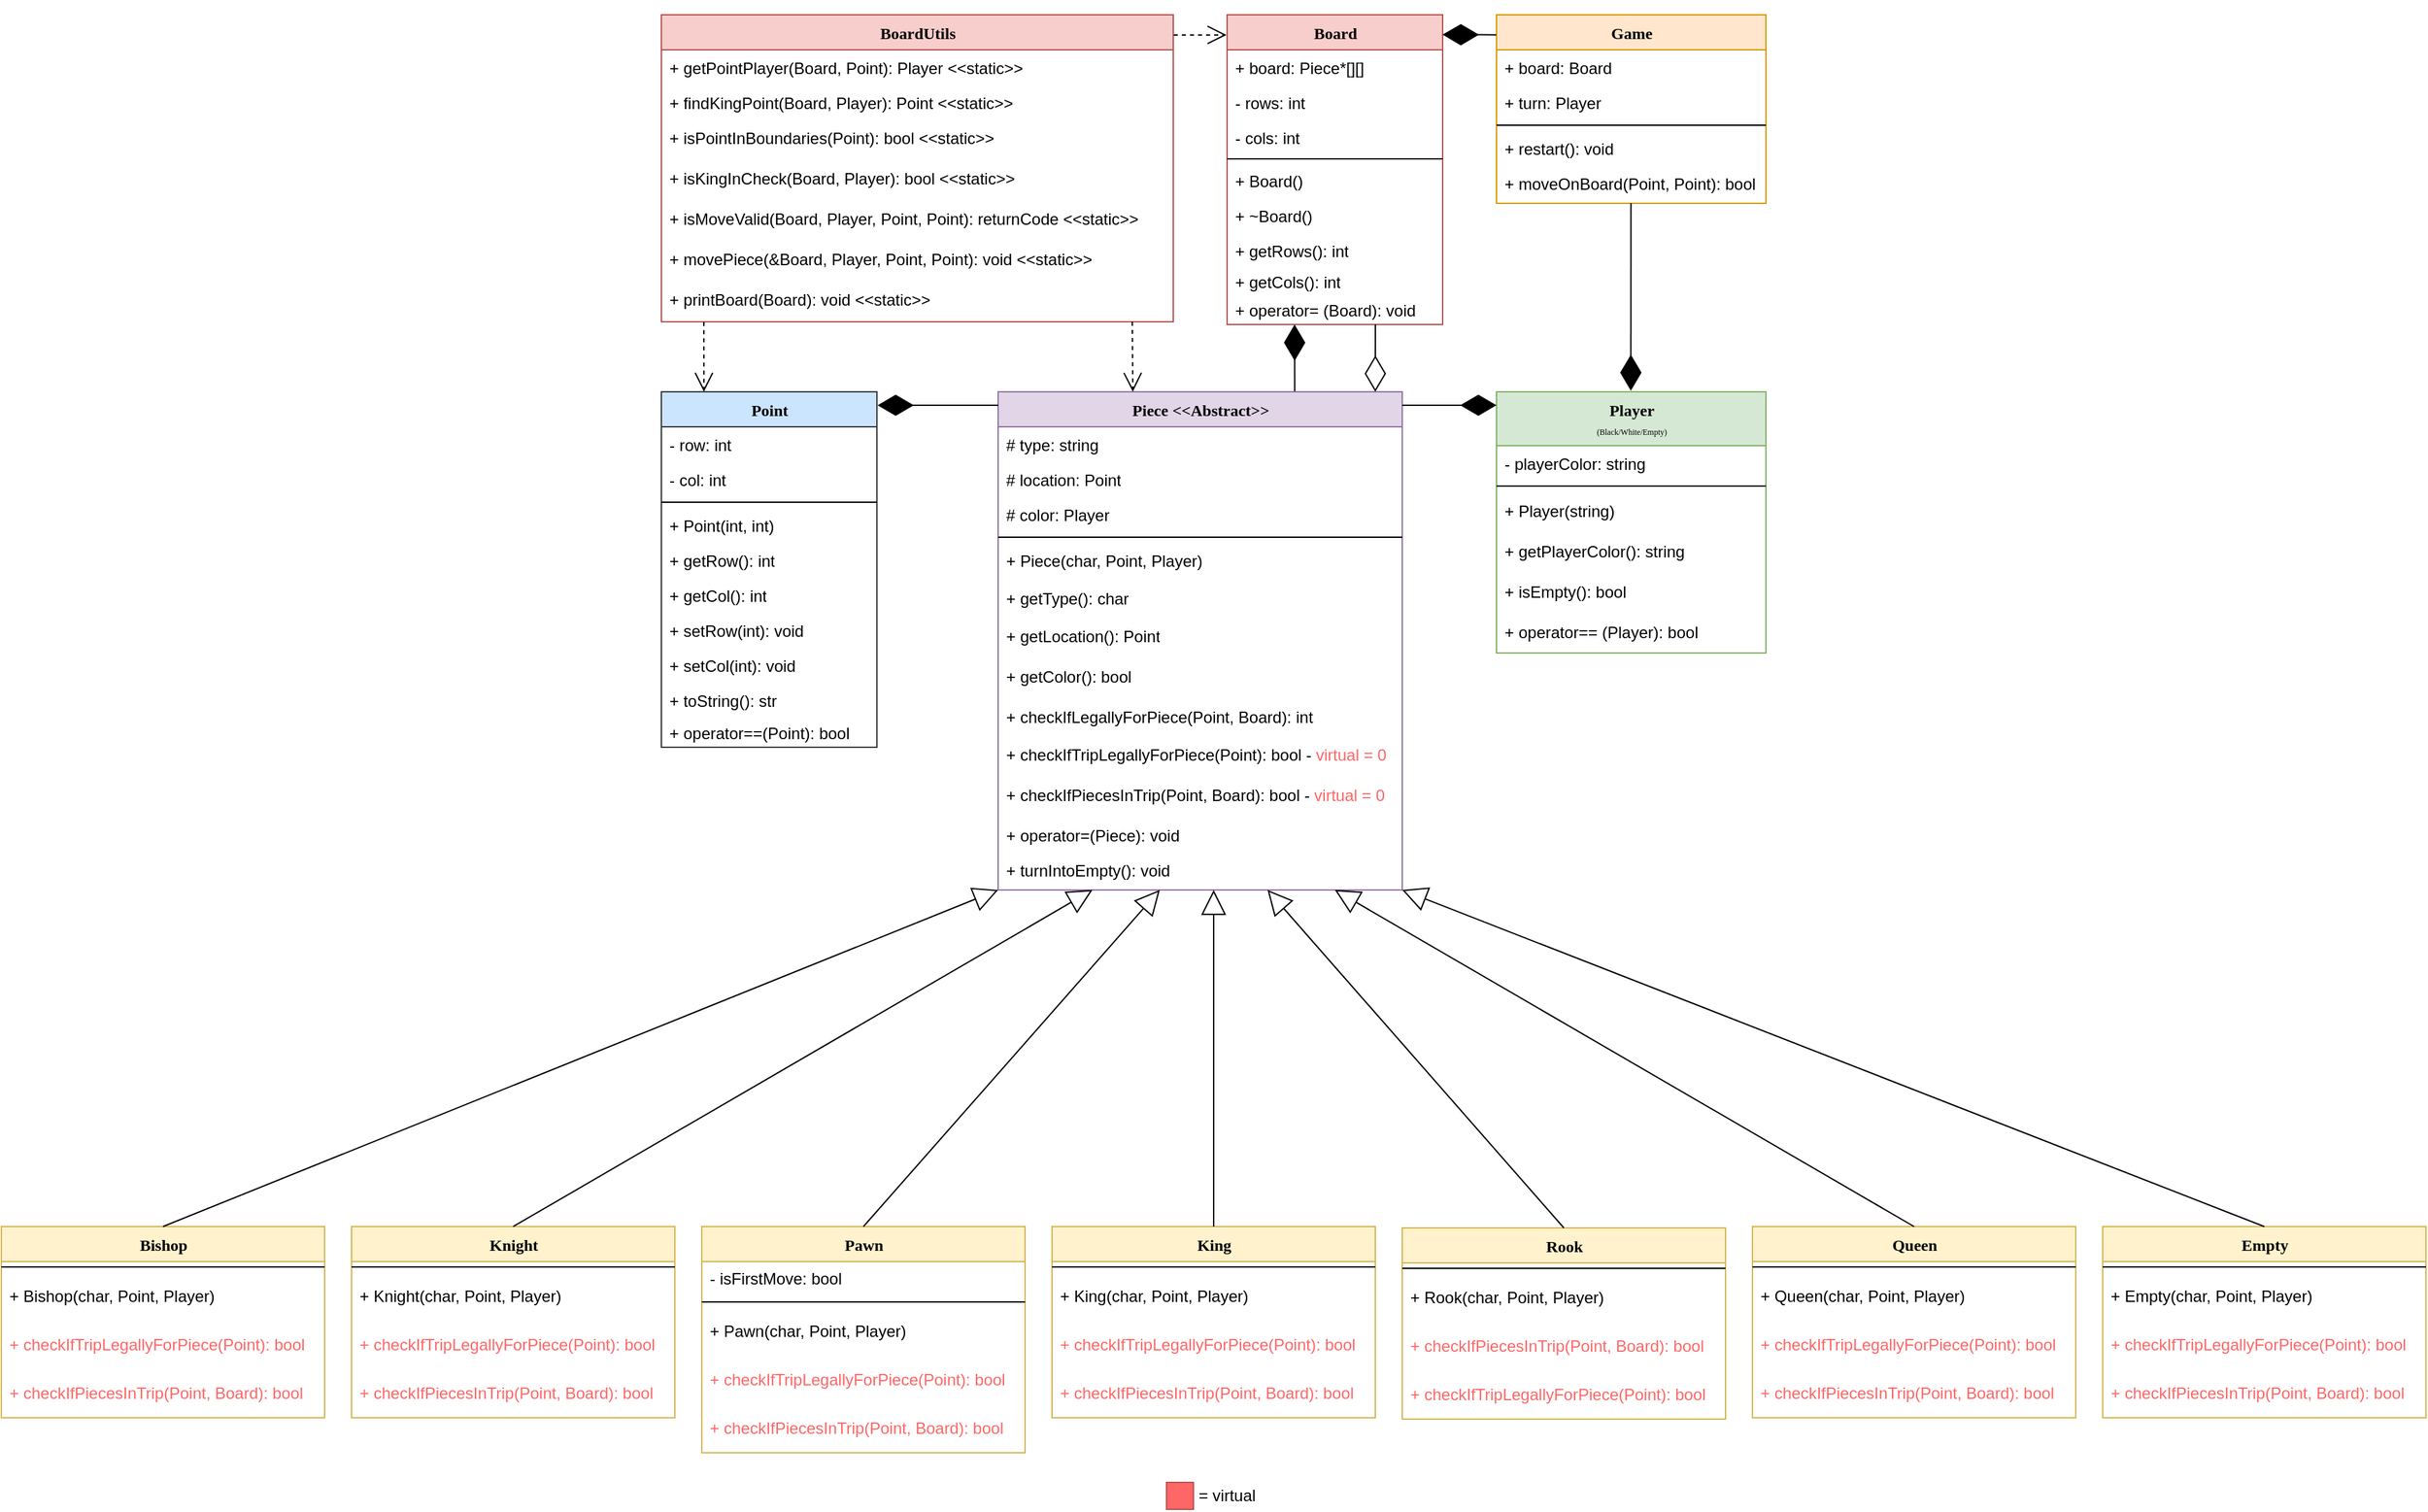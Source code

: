 <mxfile version="22.1.11" type="device">
  <diagram name="Page-1" id="9f46799a-70d6-7492-0946-bef42562c5a5">
    <mxGraphModel dx="2285" dy="1533" grid="1" gridSize="10" guides="1" tooltips="1" connect="1" arrows="1" fold="1" page="1" pageScale="1" pageWidth="1100" pageHeight="850" background="none" math="0" shadow="0">
      <root>
        <mxCell id="0" />
        <mxCell id="1" parent="0" />
        <mxCell id="78961159f06e98e8-30" value="Piece&amp;nbsp;&amp;lt;&amp;lt;Abstract&amp;gt;&amp;gt;&lt;br&gt;&amp;nbsp;" style="swimlane;html=1;fontStyle=1;align=center;verticalAlign=top;childLayout=stackLayout;horizontal=1;startSize=26;horizontalStack=0;resizeParent=1;resizeLast=0;collapsible=1;marginBottom=0;swimlaneFillColor=#ffffff;rounded=0;shadow=0;comic=0;labelBackgroundColor=none;strokeWidth=1;fillColor=#e1d5e7;fontFamily=Verdana;fontSize=12;strokeColor=#9673a6;" parent="1" vertex="1">
          <mxGeometry x="-160" y="-280" width="300" height="370" as="geometry">
            <mxRectangle x="-160" y="-280" width="180" height="40" as="alternateBounds" />
          </mxGeometry>
        </mxCell>
        <mxCell id="78961159f06e98e8-31" value="# type: string" style="text;html=1;strokeColor=none;fillColor=none;align=left;verticalAlign=top;spacingLeft=4;spacingRight=4;whiteSpace=wrap;overflow=hidden;rotatable=0;points=[[0,0.5],[1,0.5]];portConstraint=eastwest;" parent="78961159f06e98e8-30" vertex="1">
          <mxGeometry y="26" width="300" height="26" as="geometry" />
        </mxCell>
        <mxCell id="78961159f06e98e8-32" value="# location: Point" style="text;html=1;strokeColor=none;fillColor=none;align=left;verticalAlign=top;spacingLeft=4;spacingRight=4;whiteSpace=wrap;overflow=hidden;rotatable=0;points=[[0,0.5],[1,0.5]];portConstraint=eastwest;" parent="78961159f06e98e8-30" vertex="1">
          <mxGeometry y="52" width="300" height="26" as="geometry" />
        </mxCell>
        <mxCell id="N-esZ-fksMiZb7eOglhe-8" value="# color: Player" style="text;html=1;strokeColor=none;fillColor=none;align=left;verticalAlign=top;spacingLeft=4;spacingRight=4;whiteSpace=wrap;overflow=hidden;rotatable=0;points=[[0,0.5],[1,0.5]];portConstraint=eastwest;" parent="78961159f06e98e8-30" vertex="1">
          <mxGeometry y="78" width="300" height="26" as="geometry" />
        </mxCell>
        <mxCell id="78961159f06e98e8-38" value="" style="line;html=1;strokeWidth=1;fillColor=none;align=left;verticalAlign=middle;spacingTop=-1;spacingLeft=3;spacingRight=3;rotatable=0;labelPosition=right;points=[];portConstraint=eastwest;" parent="78961159f06e98e8-30" vertex="1">
          <mxGeometry y="104" width="300" height="8" as="geometry" />
        </mxCell>
        <mxCell id="FR8U0XNLJHWNi_tTEjN4-1" value="+ Piece(char, Point, Player)" style="text;html=1;strokeColor=none;fillColor=none;align=left;verticalAlign=top;spacingLeft=4;spacingRight=4;whiteSpace=wrap;overflow=hidden;rotatable=0;points=[[0,0.5],[1,0.5]];portConstraint=eastwest;" parent="78961159f06e98e8-30" vertex="1">
          <mxGeometry y="112" width="300" height="28" as="geometry" />
        </mxCell>
        <mxCell id="Q7d5wxuqATfDF7tQTJf5-3" value="+ getType(): char" style="text;html=1;strokeColor=none;fillColor=none;align=left;verticalAlign=top;spacingLeft=4;spacingRight=4;whiteSpace=wrap;overflow=hidden;rotatable=0;points=[[0,0.5],[1,0.5]];portConstraint=eastwest;" parent="78961159f06e98e8-30" vertex="1">
          <mxGeometry y="140" width="300" height="28" as="geometry" />
        </mxCell>
        <mxCell id="N-esZ-fksMiZb7eOglhe-9" value="+ getLocation(): Point" style="text;html=1;strokeColor=none;fillColor=none;align=left;verticalAlign=top;spacingLeft=4;spacingRight=4;whiteSpace=wrap;overflow=hidden;rotatable=0;points=[[0,0.5],[1,0.5]];portConstraint=eastwest;" parent="78961159f06e98e8-30" vertex="1">
          <mxGeometry y="168" width="300" height="30" as="geometry" />
        </mxCell>
        <mxCell id="N-esZ-fksMiZb7eOglhe-10" value="+ getColor(): bool" style="text;html=1;strokeColor=none;fillColor=none;align=left;verticalAlign=top;spacingLeft=4;spacingRight=4;whiteSpace=wrap;overflow=hidden;rotatable=0;points=[[0,0.5],[1,0.5]];portConstraint=eastwest;" parent="78961159f06e98e8-30" vertex="1">
          <mxGeometry y="198" width="300" height="30" as="geometry" />
        </mxCell>
        <mxCell id="N-esZ-fksMiZb7eOglhe-46" value="+ checkIfLegallyForPiece(Point, Board): int" style="text;html=1;strokeColor=none;fillColor=none;align=left;verticalAlign=top;spacingLeft=4;spacingRight=4;whiteSpace=wrap;overflow=hidden;rotatable=0;points=[[0,0.5],[1,0.5]];portConstraint=eastwest;" parent="78961159f06e98e8-30" vertex="1">
          <mxGeometry y="228" width="300" height="28" as="geometry" />
        </mxCell>
        <mxCell id="FR8U0XNLJHWNi_tTEjN4-2" value="+ checkIfTripLegallyForPiece(Point): bool -&amp;nbsp;&lt;font color=&quot;#ff6666&quot;&gt;virtual = 0&lt;/font&gt;" style="text;html=1;strokeColor=none;fillColor=none;align=left;verticalAlign=top;spacingLeft=4;spacingRight=4;whiteSpace=wrap;overflow=hidden;rotatable=0;points=[[0,0.5],[1,0.5]];portConstraint=eastwest;" parent="78961159f06e98e8-30" vertex="1">
          <mxGeometry y="256" width="300" height="30" as="geometry" />
        </mxCell>
        <mxCell id="FR8U0XNLJHWNi_tTEjN4-3" value="+ checkIfPiecesInTrip(Point, Board): bool -&amp;nbsp;&lt;font color=&quot;#ff6666&quot;&gt;virtual = 0&lt;/font&gt;" style="text;html=1;strokeColor=none;fillColor=none;align=left;verticalAlign=top;spacingLeft=4;spacingRight=4;whiteSpace=wrap;overflow=hidden;rotatable=0;points=[[0,0.5],[1,0.5]];portConstraint=eastwest;" parent="78961159f06e98e8-30" vertex="1">
          <mxGeometry y="286" width="300" height="30" as="geometry" />
        </mxCell>
        <mxCell id="FR8U0XNLJHWNi_tTEjN4-4" value="+ operator=(Piece): void" style="text;html=1;strokeColor=none;fillColor=none;align=left;verticalAlign=top;spacingLeft=4;spacingRight=4;whiteSpace=wrap;overflow=hidden;rotatable=0;points=[[0,0.5],[1,0.5]];portConstraint=eastwest;" parent="78961159f06e98e8-30" vertex="1">
          <mxGeometry y="316" width="300" height="30" as="geometry" />
        </mxCell>
        <mxCell id="FR8U0XNLJHWNi_tTEjN4-5" value="+ turnIntoEmpty(): void" style="text;html=1;strokeColor=none;fillColor=none;align=left;verticalAlign=middle;spacingLeft=4;spacingRight=4;whiteSpace=wrap;overflow=hidden;rotatable=0;points=[[0,0.5],[1,0.5]];portConstraint=eastwest;" parent="78961159f06e98e8-30" vertex="1">
          <mxGeometry y="346" width="300" height="20" as="geometry" />
        </mxCell>
        <mxCell id="78961159f06e98e8-56" value="Point" style="swimlane;html=1;fontStyle=1;align=center;verticalAlign=top;childLayout=stackLayout;horizontal=1;startSize=26;horizontalStack=0;resizeParent=1;resizeLast=0;collapsible=1;marginBottom=0;swimlaneFillColor=#ffffff;rounded=0;shadow=0;comic=0;labelBackgroundColor=none;strokeWidth=1;fillColor=#cce5ff;fontFamily=Verdana;fontSize=12;strokeColor=#36393d;" parent="1" vertex="1">
          <mxGeometry x="-410" y="-280" width="160" height="264" as="geometry" />
        </mxCell>
        <mxCell id="78961159f06e98e8-57" value="- row: int" style="text;html=1;strokeColor=none;fillColor=none;align=left;verticalAlign=top;spacingLeft=4;spacingRight=4;whiteSpace=wrap;overflow=hidden;rotatable=0;points=[[0,0.5],[1,0.5]];portConstraint=eastwest;" parent="78961159f06e98e8-56" vertex="1">
          <mxGeometry y="26" width="160" height="26" as="geometry" />
        </mxCell>
        <mxCell id="78961159f06e98e8-58" value="- col: int" style="text;html=1;strokeColor=none;fillColor=none;align=left;verticalAlign=top;spacingLeft=4;spacingRight=4;whiteSpace=wrap;overflow=hidden;rotatable=0;points=[[0,0.5],[1,0.5]];portConstraint=eastwest;" parent="78961159f06e98e8-56" vertex="1">
          <mxGeometry y="52" width="160" height="26" as="geometry" />
        </mxCell>
        <mxCell id="78961159f06e98e8-64" value="" style="line;html=1;strokeWidth=1;fillColor=none;align=left;verticalAlign=middle;spacingTop=-1;spacingLeft=3;spacingRight=3;rotatable=0;labelPosition=right;points=[];portConstraint=eastwest;" parent="78961159f06e98e8-56" vertex="1">
          <mxGeometry y="78" width="160" height="8" as="geometry" />
        </mxCell>
        <mxCell id="Q7d5wxuqATfDF7tQTJf5-5" value="+ Point(int, int)" style="text;html=1;strokeColor=none;fillColor=none;align=left;verticalAlign=top;spacingLeft=4;spacingRight=4;whiteSpace=wrap;overflow=hidden;rotatable=0;points=[[0,0.5],[1,0.5]];portConstraint=eastwest;" parent="78961159f06e98e8-56" vertex="1">
          <mxGeometry y="86" width="160" height="26" as="geometry" />
        </mxCell>
        <mxCell id="78961159f06e98e8-66" value="+ getRow(): int" style="text;html=1;strokeColor=none;fillColor=none;align=left;verticalAlign=top;spacingLeft=4;spacingRight=4;whiteSpace=wrap;overflow=hidden;rotatable=0;points=[[0,0.5],[1,0.5]];portConstraint=eastwest;" parent="78961159f06e98e8-56" vertex="1">
          <mxGeometry y="112" width="160" height="26" as="geometry" />
        </mxCell>
        <mxCell id="78961159f06e98e8-68" value="+ getCol(): int" style="text;html=1;strokeColor=none;fillColor=none;align=left;verticalAlign=top;spacingLeft=4;spacingRight=4;whiteSpace=wrap;overflow=hidden;rotatable=0;points=[[0,0.5],[1,0.5]];portConstraint=eastwest;" parent="78961159f06e98e8-56" vertex="1">
          <mxGeometry y="138" width="160" height="26" as="geometry" />
        </mxCell>
        <mxCell id="N-esZ-fksMiZb7eOglhe-7" value="+ setRow(int): void" style="text;html=1;strokeColor=none;fillColor=none;align=left;verticalAlign=top;spacingLeft=4;spacingRight=4;whiteSpace=wrap;overflow=hidden;rotatable=0;points=[[0,0.5],[1,0.5]];portConstraint=eastwest;" parent="78961159f06e98e8-56" vertex="1">
          <mxGeometry y="164" width="160" height="26" as="geometry" />
        </mxCell>
        <mxCell id="N-esZ-fksMiZb7eOglhe-6" value="+ setCol(int): void" style="text;html=1;strokeColor=none;fillColor=none;align=left;verticalAlign=top;spacingLeft=4;spacingRight=4;whiteSpace=wrap;overflow=hidden;rotatable=0;points=[[0,0.5],[1,0.5]];portConstraint=eastwest;" parent="78961159f06e98e8-56" vertex="1">
          <mxGeometry y="190" width="160" height="26" as="geometry" />
        </mxCell>
        <mxCell id="78961159f06e98e8-65" value="+ toString(): str" style="text;html=1;strokeColor=none;fillColor=none;align=left;verticalAlign=top;spacingLeft=4;spacingRight=4;whiteSpace=wrap;overflow=hidden;rotatable=0;points=[[0,0.5],[1,0.5]];portConstraint=eastwest;" parent="78961159f06e98e8-56" vertex="1">
          <mxGeometry y="216" width="160" height="24" as="geometry" />
        </mxCell>
        <mxCell id="j8ENWB40vxtXC0gLjQnM-1" value="+ operator==(Point): bool" style="text;html=1;strokeColor=none;fillColor=none;align=left;verticalAlign=top;spacingLeft=4;spacingRight=4;whiteSpace=wrap;overflow=hidden;rotatable=0;points=[[0,0.5],[1,0.5]];portConstraint=eastwest;" parent="78961159f06e98e8-56" vertex="1">
          <mxGeometry y="240" width="160" height="24" as="geometry" />
        </mxCell>
        <mxCell id="78961159f06e98e8-108" value="Player&lt;br&gt;&lt;font style=&quot;font-size: 6px; font-weight: normal;&quot;&gt;(Black/White/Empty)&lt;/font&gt;" style="swimlane;html=1;fontStyle=1;align=center;verticalAlign=top;childLayout=stackLayout;horizontal=1;startSize=40;horizontalStack=0;resizeParent=1;resizeLast=0;collapsible=1;marginBottom=0;swimlaneFillColor=#ffffff;rounded=0;shadow=0;comic=0;labelBackgroundColor=none;strokeWidth=1;fillColor=#d5e8d4;fontFamily=Verdana;fontSize=12;strokeColor=#82b366;" parent="1" vertex="1">
          <mxGeometry x="210" y="-280" width="200" height="194" as="geometry" />
        </mxCell>
        <mxCell id="78961159f06e98e8-109" value="- playerColor: string" style="text;html=1;strokeColor=none;fillColor=none;align=left;verticalAlign=top;spacingLeft=4;spacingRight=4;whiteSpace=wrap;overflow=hidden;rotatable=0;points=[[0,0.5],[1,0.5]];portConstraint=eastwest;" parent="78961159f06e98e8-108" vertex="1">
          <mxGeometry y="40" width="200" height="26" as="geometry" />
        </mxCell>
        <mxCell id="78961159f06e98e8-116" value="" style="line;html=1;strokeWidth=1;fillColor=none;align=left;verticalAlign=middle;spacingTop=-1;spacingLeft=3;spacingRight=3;rotatable=0;labelPosition=right;points=[];portConstraint=eastwest;" parent="78961159f06e98e8-108" vertex="1">
          <mxGeometry y="66" width="200" height="8" as="geometry" />
        </mxCell>
        <mxCell id="78961159f06e98e8-117" value="+ Player(string)" style="text;html=1;strokeColor=none;fillColor=none;align=left;verticalAlign=middle;spacingLeft=4;spacingRight=4;whiteSpace=wrap;overflow=hidden;rotatable=0;points=[[0,0.5],[1,0.5]];portConstraint=eastwest;" parent="78961159f06e98e8-108" vertex="1">
          <mxGeometry y="74" width="200" height="30" as="geometry" />
        </mxCell>
        <mxCell id="Q7d5wxuqATfDF7tQTJf5-4" value="+ getPlayerColor(): string" style="text;html=1;strokeColor=none;fillColor=none;align=left;verticalAlign=middle;spacingLeft=4;spacingRight=4;whiteSpace=wrap;overflow=hidden;rotatable=0;points=[[0,0.5],[1,0.5]];portConstraint=eastwest;" parent="78961159f06e98e8-108" vertex="1">
          <mxGeometry y="104" width="200" height="30" as="geometry" />
        </mxCell>
        <mxCell id="78961159f06e98e8-120" value="+ isEmpty(): bool" style="text;html=1;strokeColor=none;fillColor=none;align=left;verticalAlign=middle;spacingLeft=4;spacingRight=4;whiteSpace=wrap;overflow=hidden;rotatable=0;points=[[0,0.5],[1,0.5]];portConstraint=eastwest;" parent="78961159f06e98e8-108" vertex="1">
          <mxGeometry y="134" width="200" height="30" as="geometry" />
        </mxCell>
        <mxCell id="dZYiVXdO-laqr1C4_rK_-5" value="+ operator== (Player): bool" style="text;html=1;strokeColor=none;fillColor=none;align=left;verticalAlign=middle;spacingLeft=4;spacingRight=4;whiteSpace=wrap;overflow=hidden;rotatable=0;points=[[0,0.5],[1,0.5]];portConstraint=eastwest;" parent="78961159f06e98e8-108" vertex="1">
          <mxGeometry y="164" width="200" height="30" as="geometry" />
        </mxCell>
        <mxCell id="N-esZ-fksMiZb7eOglhe-5" value="" style="endArrow=diamondThin;endFill=1;endSize=24;html=1;rounded=0;exitX=-0.001;exitY=0.03;exitDx=0;exitDy=0;exitPerimeter=0;entryX=1.001;entryY=0.042;entryDx=0;entryDy=0;entryPerimeter=0;" parent="1" edge="1">
          <mxGeometry width="160" relative="1" as="geometry">
            <mxPoint x="-160.0" y="-269.99" as="sourcePoint" />
            <mxPoint x="-249.54" y="-270.002" as="targetPoint" />
          </mxGeometry>
        </mxCell>
        <mxCell id="N-esZ-fksMiZb7eOglhe-13" value="Knight" style="swimlane;html=1;fontStyle=1;align=center;verticalAlign=top;childLayout=stackLayout;horizontal=1;startSize=26;horizontalStack=0;resizeParent=1;resizeLast=0;collapsible=1;marginBottom=0;swimlaneFillColor=#ffffff;rounded=0;shadow=0;comic=0;labelBackgroundColor=none;strokeWidth=1;fillColor=#fff2cc;fontFamily=Verdana;fontSize=12;strokeColor=#d6b656;" parent="1" vertex="1">
          <mxGeometry x="-640" y="340" width="240" height="142" as="geometry" />
        </mxCell>
        <mxCell id="N-esZ-fksMiZb7eOglhe-15" value="+ method(type): type" style="text;html=1;strokeColor=none;fillColor=none;align=left;verticalAlign=top;spacingLeft=4;spacingRight=4;whiteSpace=wrap;overflow=hidden;rotatable=0;points=[[0,0.5],[1,0.5]];portConstraint=eastwest;" parent="N-esZ-fksMiZb7eOglhe-13" vertex="1">
          <mxGeometry y="26" width="240" as="geometry" />
        </mxCell>
        <mxCell id="FOy00vj-5CrizT5VEJ31-8" value="" style="line;html=1;strokeWidth=1;fillColor=none;align=left;verticalAlign=middle;spacingTop=-1;spacingLeft=3;spacingRight=3;rotatable=0;labelPosition=right;points=[];portConstraint=eastwest;" parent="N-esZ-fksMiZb7eOglhe-13" vertex="1">
          <mxGeometry y="26" width="240" height="8" as="geometry" />
        </mxCell>
        <mxCell id="FR8U0XNLJHWNi_tTEjN4-17" value="+ Knight(char, Point, Player)" style="text;html=1;strokeColor=none;fillColor=none;align=left;verticalAlign=middle;spacingLeft=4;spacingRight=4;whiteSpace=wrap;overflow=hidden;rotatable=0;points=[[0,0.5],[1,0.5]];portConstraint=eastwest;" parent="N-esZ-fksMiZb7eOglhe-13" vertex="1">
          <mxGeometry y="34" width="240" height="36" as="geometry" />
        </mxCell>
        <mxCell id="tmNaLiBnvfA6UTR5LrdU-2" value="+ checkIfTripLegallyForPiece(Point): bool" style="text;html=1;strokeColor=none;fillColor=none;align=left;verticalAlign=middle;spacingLeft=4;spacingRight=4;whiteSpace=wrap;overflow=hidden;rotatable=0;points=[[0,0.5],[1,0.5]];portConstraint=eastwest;fontColor=#FF6666;" parent="N-esZ-fksMiZb7eOglhe-13" vertex="1">
          <mxGeometry y="70" width="240" height="36" as="geometry" />
        </mxCell>
        <mxCell id="FR8U0XNLJHWNi_tTEjN4-18" value="+ checkIfPiecesInTrip(Point, Board): bool" style="text;html=1;strokeColor=none;fillColor=none;align=left;verticalAlign=middle;spacingLeft=4;spacingRight=4;whiteSpace=wrap;overflow=hidden;rotatable=0;points=[[0,0.5],[1,0.5]];portConstraint=eastwest;fontColor=#FF6666;" parent="N-esZ-fksMiZb7eOglhe-13" vertex="1">
          <mxGeometry y="106" width="240" height="36" as="geometry" />
        </mxCell>
        <mxCell id="N-esZ-fksMiZb7eOglhe-19" value="King" style="swimlane;html=1;fontStyle=1;align=center;verticalAlign=top;childLayout=stackLayout;horizontal=1;startSize=26;horizontalStack=0;resizeParent=1;resizeLast=0;collapsible=1;marginBottom=0;swimlaneFillColor=#ffffff;rounded=0;shadow=0;comic=0;labelBackgroundColor=none;strokeWidth=1;fillColor=#fff2cc;fontFamily=Verdana;fontSize=12;strokeColor=#d6b656;" parent="1" vertex="1">
          <mxGeometry x="-120" y="340" width="240" height="142" as="geometry" />
        </mxCell>
        <mxCell id="N-esZ-fksMiZb7eOglhe-21" value="+ method(type): type" style="text;html=1;strokeColor=none;fillColor=none;align=left;verticalAlign=top;spacingLeft=4;spacingRight=4;whiteSpace=wrap;overflow=hidden;rotatable=0;points=[[0,0.5],[1,0.5]];portConstraint=eastwest;" parent="N-esZ-fksMiZb7eOglhe-19" vertex="1">
          <mxGeometry y="26" width="240" as="geometry" />
        </mxCell>
        <mxCell id="FOy00vj-5CrizT5VEJ31-9" value="" style="line;html=1;strokeWidth=1;fillColor=none;align=left;verticalAlign=middle;spacingTop=-1;spacingLeft=3;spacingRight=3;rotatable=0;labelPosition=right;points=[];portConstraint=eastwest;" parent="N-esZ-fksMiZb7eOglhe-19" vertex="1">
          <mxGeometry y="26" width="240" height="8" as="geometry" />
        </mxCell>
        <mxCell id="N-esZ-fksMiZb7eOglhe-22" value="+ King(char, Point, Player)" style="text;html=1;strokeColor=none;fillColor=none;align=left;verticalAlign=middle;spacingLeft=4;spacingRight=4;whiteSpace=wrap;overflow=hidden;rotatable=0;points=[[0,0.5],[1,0.5]];portConstraint=eastwest;" parent="N-esZ-fksMiZb7eOglhe-19" vertex="1">
          <mxGeometry y="34" width="240" height="36" as="geometry" />
        </mxCell>
        <mxCell id="tmNaLiBnvfA6UTR5LrdU-5" value="+ checkIfTripLegallyForPiece(Point): bool" style="text;html=1;strokeColor=none;fillColor=none;align=left;verticalAlign=middle;spacingLeft=4;spacingRight=4;whiteSpace=wrap;overflow=hidden;rotatable=0;points=[[0,0.5],[1,0.5]];portConstraint=eastwest;fontColor=#FF6666;" parent="N-esZ-fksMiZb7eOglhe-19" vertex="1">
          <mxGeometry y="70" width="240" height="36" as="geometry" />
        </mxCell>
        <mxCell id="FR8U0XNLJHWNi_tTEjN4-6" value="+ checkIfPiecesInTrip(Point, Board): bool" style="text;html=1;strokeColor=none;fillColor=none;align=left;verticalAlign=middle;spacingLeft=4;spacingRight=4;whiteSpace=wrap;overflow=hidden;rotatable=0;points=[[0,0.5],[1,0.5]];portConstraint=eastwest;fontColor=#FF6666;" parent="N-esZ-fksMiZb7eOglhe-19" vertex="1">
          <mxGeometry y="106" width="240" height="36" as="geometry" />
        </mxCell>
        <mxCell id="N-esZ-fksMiZb7eOglhe-24" value="Rook" style="swimlane;html=1;fontStyle=1;align=center;verticalAlign=top;childLayout=stackLayout;horizontal=1;startSize=26;horizontalStack=0;resizeParent=1;resizeLast=0;collapsible=1;marginBottom=0;swimlaneFillColor=#ffffff;rounded=0;shadow=0;comic=0;labelBackgroundColor=none;strokeWidth=1;fillColor=#fff2cc;fontFamily=Verdana;fontSize=12;strokeColor=#d6b656;" parent="1" vertex="1">
          <mxGeometry x="140" y="341" width="240" height="142" as="geometry" />
        </mxCell>
        <mxCell id="N-esZ-fksMiZb7eOglhe-26" value="+ method(type): type" style="text;html=1;strokeColor=none;fillColor=none;align=left;verticalAlign=top;spacingLeft=4;spacingRight=4;whiteSpace=wrap;overflow=hidden;rotatable=0;points=[[0,0.5],[1,0.5]];portConstraint=eastwest;" parent="N-esZ-fksMiZb7eOglhe-24" vertex="1">
          <mxGeometry y="26" width="240" as="geometry" />
        </mxCell>
        <mxCell id="FOy00vj-5CrizT5VEJ31-11" value="" style="line;html=1;strokeWidth=1;fillColor=none;align=left;verticalAlign=middle;spacingTop=-1;spacingLeft=3;spacingRight=3;rotatable=0;labelPosition=right;points=[];portConstraint=eastwest;" parent="N-esZ-fksMiZb7eOglhe-24" vertex="1">
          <mxGeometry y="26" width="240" height="8" as="geometry" />
        </mxCell>
        <mxCell id="tmNaLiBnvfA6UTR5LrdU-6" value="+ Rook(char, Point, Player)" style="text;html=1;strokeColor=none;fillColor=none;align=left;verticalAlign=middle;spacingLeft=4;spacingRight=4;whiteSpace=wrap;overflow=hidden;rotatable=0;points=[[0,0.5],[1,0.5]];portConstraint=eastwest;" parent="N-esZ-fksMiZb7eOglhe-24" vertex="1">
          <mxGeometry y="34" width="240" height="36" as="geometry" />
        </mxCell>
        <mxCell id="FR8U0XNLJHWNi_tTEjN4-12" value="+ checkIfPiecesInTrip(Point, Board): bool" style="text;html=1;strokeColor=none;fillColor=none;align=left;verticalAlign=middle;spacingLeft=4;spacingRight=4;whiteSpace=wrap;overflow=hidden;rotatable=0;points=[[0,0.5],[1,0.5]];portConstraint=eastwest;fontColor=#FF6666;" parent="N-esZ-fksMiZb7eOglhe-24" vertex="1">
          <mxGeometry y="70" width="240" height="36" as="geometry" />
        </mxCell>
        <mxCell id="FR8U0XNLJHWNi_tTEjN4-11" value="+ checkIfTripLegallyForPiece(Point): bool" style="text;html=1;strokeColor=none;fillColor=none;align=left;verticalAlign=middle;spacingLeft=4;spacingRight=4;whiteSpace=wrap;overflow=hidden;rotatable=0;points=[[0,0.5],[1,0.5]];portConstraint=eastwest;fontColor=#FF6666;" parent="N-esZ-fksMiZb7eOglhe-24" vertex="1">
          <mxGeometry y="106" width="240" height="36" as="geometry" />
        </mxCell>
        <mxCell id="N-esZ-fksMiZb7eOglhe-29" value="Bishop" style="swimlane;html=1;fontStyle=1;align=center;verticalAlign=top;childLayout=stackLayout;horizontal=1;startSize=26;horizontalStack=0;resizeParent=1;resizeLast=0;collapsible=1;marginBottom=0;swimlaneFillColor=#ffffff;rounded=0;shadow=0;comic=0;labelBackgroundColor=none;strokeWidth=1;fillColor=#fff2cc;fontFamily=Verdana;fontSize=12;strokeColor=#d6b656;" parent="1" vertex="1">
          <mxGeometry x="-900" y="340" width="240" height="142" as="geometry" />
        </mxCell>
        <mxCell id="N-esZ-fksMiZb7eOglhe-31" value="+ method(type): type" style="text;html=1;strokeColor=none;fillColor=none;align=left;verticalAlign=top;spacingLeft=4;spacingRight=4;whiteSpace=wrap;overflow=hidden;rotatable=0;points=[[0,0.5],[1,0.5]];portConstraint=eastwest;" parent="N-esZ-fksMiZb7eOglhe-29" vertex="1">
          <mxGeometry y="26" width="240" as="geometry" />
        </mxCell>
        <mxCell id="FOy00vj-5CrizT5VEJ31-10" value="" style="line;html=1;strokeWidth=1;fillColor=none;align=left;verticalAlign=middle;spacingTop=-1;spacingLeft=3;spacingRight=3;rotatable=0;labelPosition=right;points=[];portConstraint=eastwest;" parent="N-esZ-fksMiZb7eOglhe-29" vertex="1">
          <mxGeometry y="26" width="240" height="8" as="geometry" />
        </mxCell>
        <mxCell id="tmNaLiBnvfA6UTR5LrdU-1" value="+ Bishop(char, Point, Player)" style="text;html=1;strokeColor=none;fillColor=none;align=left;verticalAlign=middle;spacingLeft=4;spacingRight=4;whiteSpace=wrap;overflow=hidden;rotatable=0;points=[[0,0.5],[1,0.5]];portConstraint=eastwest;" parent="N-esZ-fksMiZb7eOglhe-29" vertex="1">
          <mxGeometry y="34" width="240" height="36" as="geometry" />
        </mxCell>
        <mxCell id="FR8U0XNLJHWNi_tTEjN4-19" value="&lt;font color=&quot;#ff6666&quot;&gt;+ checkIfTripLegallyForPiece(Point): bool&lt;/font&gt;" style="text;html=1;strokeColor=none;fillColor=none;align=left;verticalAlign=middle;spacingLeft=4;spacingRight=4;whiteSpace=wrap;overflow=hidden;rotatable=0;points=[[0,0.5],[1,0.5]];portConstraint=eastwest;" parent="N-esZ-fksMiZb7eOglhe-29" vertex="1">
          <mxGeometry y="70" width="240" height="36" as="geometry" />
        </mxCell>
        <mxCell id="FR8U0XNLJHWNi_tTEjN4-20" value="+ checkIfPiecesInTrip(Point, Board): bool" style="text;html=1;strokeColor=none;fillColor=none;align=left;verticalAlign=middle;spacingLeft=4;spacingRight=4;whiteSpace=wrap;overflow=hidden;rotatable=0;points=[[0,0.5],[1,0.5]];portConstraint=eastwest;fontColor=#FF6666;" parent="N-esZ-fksMiZb7eOglhe-29" vertex="1">
          <mxGeometry y="106" width="240" height="36" as="geometry" />
        </mxCell>
        <mxCell id="N-esZ-fksMiZb7eOglhe-38" value="Queen" style="swimlane;html=1;fontStyle=1;align=center;verticalAlign=top;childLayout=stackLayout;horizontal=1;startSize=26;horizontalStack=0;resizeParent=1;resizeLast=0;collapsible=1;marginBottom=0;swimlaneFillColor=#ffffff;rounded=0;shadow=0;comic=0;labelBackgroundColor=none;strokeWidth=1;fillColor=#fff2cc;fontFamily=Verdana;fontSize=12;strokeColor=#d6b656;" parent="1" vertex="1">
          <mxGeometry x="400" y="340" width="240" height="142" as="geometry" />
        </mxCell>
        <mxCell id="N-esZ-fksMiZb7eOglhe-40" value="+ method(type): type" style="text;html=1;strokeColor=none;fillColor=none;align=left;verticalAlign=top;spacingLeft=4;spacingRight=4;whiteSpace=wrap;overflow=hidden;rotatable=0;points=[[0,0.5],[1,0.5]];portConstraint=eastwest;" parent="N-esZ-fksMiZb7eOglhe-38" vertex="1">
          <mxGeometry y="26" width="240" as="geometry" />
        </mxCell>
        <mxCell id="FOy00vj-5CrizT5VEJ31-12" value="" style="line;html=1;strokeWidth=1;fillColor=none;align=left;verticalAlign=middle;spacingTop=-1;spacingLeft=3;spacingRight=3;rotatable=0;labelPosition=right;points=[];portConstraint=eastwest;" parent="N-esZ-fksMiZb7eOglhe-38" vertex="1">
          <mxGeometry y="26" width="240" height="8" as="geometry" />
        </mxCell>
        <mxCell id="FR8U0XNLJHWNi_tTEjN4-13" value="+ Queen(char, Point, Player)" style="text;html=1;strokeColor=none;fillColor=none;align=left;verticalAlign=middle;spacingLeft=4;spacingRight=4;whiteSpace=wrap;overflow=hidden;rotatable=0;points=[[0,0.5],[1,0.5]];portConstraint=eastwest;" parent="N-esZ-fksMiZb7eOglhe-38" vertex="1">
          <mxGeometry y="34" width="240" height="36" as="geometry" />
        </mxCell>
        <mxCell id="tmNaLiBnvfA6UTR5LrdU-7" value="+ checkIfTripLegallyForPiece(Point): bool" style="text;html=1;strokeColor=none;fillColor=none;align=left;verticalAlign=middle;spacingLeft=4;spacingRight=4;whiteSpace=wrap;overflow=hidden;rotatable=0;points=[[0,0.5],[1,0.5]];portConstraint=eastwest;fontColor=#FF6666;" parent="N-esZ-fksMiZb7eOglhe-38" vertex="1">
          <mxGeometry y="70" width="240" height="36" as="geometry" />
        </mxCell>
        <mxCell id="FR8U0XNLJHWNi_tTEjN4-14" value="+ checkIfPiecesInTrip(Point, Board): bool" style="text;html=1;strokeColor=none;fillColor=none;align=left;verticalAlign=middle;spacingLeft=4;spacingRight=4;whiteSpace=wrap;overflow=hidden;rotatable=0;points=[[0,0.5],[1,0.5]];portConstraint=eastwest;fontColor=#FF6666;" parent="N-esZ-fksMiZb7eOglhe-38" vertex="1">
          <mxGeometry y="106" width="240" height="36" as="geometry" />
        </mxCell>
        <mxCell id="N-esZ-fksMiZb7eOglhe-48" value="Game" style="swimlane;html=1;fontStyle=1;align=center;verticalAlign=top;childLayout=stackLayout;horizontal=1;startSize=26;horizontalStack=0;resizeParent=1;resizeLast=0;collapsible=1;marginBottom=0;swimlaneFillColor=#ffffff;rounded=0;shadow=0;comic=0;labelBackgroundColor=none;strokeWidth=1;fillColor=#ffe6cc;fontFamily=Verdana;fontSize=12;strokeColor=#d79b00;" parent="1" vertex="1">
          <mxGeometry x="210" y="-560" width="200" height="140" as="geometry" />
        </mxCell>
        <mxCell id="N-esZ-fksMiZb7eOglhe-49" value="+ board: Board" style="text;html=1;strokeColor=none;fillColor=none;align=left;verticalAlign=top;spacingLeft=4;spacingRight=4;whiteSpace=wrap;overflow=hidden;rotatable=0;points=[[0,0.5],[1,0.5]];portConstraint=eastwest;" parent="N-esZ-fksMiZb7eOglhe-48" vertex="1">
          <mxGeometry y="26" width="200" height="26" as="geometry" />
        </mxCell>
        <mxCell id="N-esZ-fksMiZb7eOglhe-50" value="+ turn: Player" style="text;html=1;strokeColor=none;fillColor=none;align=left;verticalAlign=top;spacingLeft=4;spacingRight=4;whiteSpace=wrap;overflow=hidden;rotatable=0;points=[[0,0.5],[1,0.5]];portConstraint=eastwest;" parent="N-esZ-fksMiZb7eOglhe-48" vertex="1">
          <mxGeometry y="52" width="200" height="26" as="geometry" />
        </mxCell>
        <mxCell id="N-esZ-fksMiZb7eOglhe-51" value="" style="line;html=1;strokeWidth=1;fillColor=none;align=left;verticalAlign=middle;spacingTop=-1;spacingLeft=3;spacingRight=3;rotatable=0;labelPosition=right;points=[];portConstraint=eastwest;" parent="N-esZ-fksMiZb7eOglhe-48" vertex="1">
          <mxGeometry y="78" width="200" height="8" as="geometry" />
        </mxCell>
        <mxCell id="N-esZ-fksMiZb7eOglhe-52" value="+ restart(): void" style="text;html=1;strokeColor=none;fillColor=none;align=left;verticalAlign=top;spacingLeft=4;spacingRight=4;whiteSpace=wrap;overflow=hidden;rotatable=0;points=[[0,0.5],[1,0.5]];portConstraint=eastwest;" parent="N-esZ-fksMiZb7eOglhe-48" vertex="1">
          <mxGeometry y="86" width="200" height="26" as="geometry" />
        </mxCell>
        <mxCell id="N-esZ-fksMiZb7eOglhe-53" value="+ moveOnBoard(Point, Point): bool" style="text;html=1;strokeColor=none;fillColor=none;align=left;verticalAlign=top;spacingLeft=4;spacingRight=4;whiteSpace=wrap;overflow=hidden;rotatable=0;points=[[0,0.5],[1,0.5]];portConstraint=eastwest;" parent="N-esZ-fksMiZb7eOglhe-48" vertex="1">
          <mxGeometry y="112" width="200" height="28" as="geometry" />
        </mxCell>
        <mxCell id="N-esZ-fksMiZb7eOglhe-54" value="Empty" style="swimlane;html=1;fontStyle=1;align=center;verticalAlign=top;childLayout=stackLayout;horizontal=1;startSize=26;horizontalStack=0;resizeParent=1;resizeLast=0;collapsible=1;marginBottom=0;swimlaneFillColor=#ffffff;rounded=0;shadow=0;comic=0;labelBackgroundColor=none;strokeWidth=1;fillColor=#fff2cc;fontFamily=Verdana;fontSize=12;strokeColor=#d6b656;" parent="1" vertex="1">
          <mxGeometry x="660" y="340" width="240" height="142" as="geometry" />
        </mxCell>
        <mxCell id="N-esZ-fksMiZb7eOglhe-56" value="+ method(type): type" style="text;html=1;strokeColor=none;fillColor=none;align=left;verticalAlign=top;spacingLeft=4;spacingRight=4;whiteSpace=wrap;overflow=hidden;rotatable=0;points=[[0,0.5],[1,0.5]];portConstraint=eastwest;" parent="N-esZ-fksMiZb7eOglhe-54" vertex="1">
          <mxGeometry y="26" width="240" as="geometry" />
        </mxCell>
        <mxCell id="FOy00vj-5CrizT5VEJ31-13" value="" style="line;html=1;strokeWidth=1;fillColor=none;align=left;verticalAlign=middle;spacingTop=-1;spacingLeft=3;spacingRight=3;rotatable=0;labelPosition=right;points=[];portConstraint=eastwest;" parent="N-esZ-fksMiZb7eOglhe-54" vertex="1">
          <mxGeometry y="26" width="240" height="8" as="geometry" />
        </mxCell>
        <mxCell id="vngwKVgM8XK932wjVJH3-1" value="+ Empty(char, Point, Player)" style="text;html=1;strokeColor=none;fillColor=none;align=left;verticalAlign=middle;spacingLeft=4;spacingRight=4;whiteSpace=wrap;overflow=hidden;rotatable=0;points=[[0,0.5],[1,0.5]];portConstraint=eastwest;" parent="N-esZ-fksMiZb7eOglhe-54" vertex="1">
          <mxGeometry y="34" width="240" height="36" as="geometry" />
        </mxCell>
        <mxCell id="FR8U0XNLJHWNi_tTEjN4-15" value="+ checkIfTripLegallyForPiece(Point): bool" style="text;html=1;strokeColor=none;fillColor=none;align=left;verticalAlign=middle;spacingLeft=4;spacingRight=4;whiteSpace=wrap;overflow=hidden;rotatable=0;points=[[0,0.5],[1,0.5]];portConstraint=eastwest;fontColor=#FF6666;" parent="N-esZ-fksMiZb7eOglhe-54" vertex="1">
          <mxGeometry y="70" width="240" height="36" as="geometry" />
        </mxCell>
        <mxCell id="FR8U0XNLJHWNi_tTEjN4-16" value="+ checkIfPiecesInTrip(Point, Board): bool" style="text;html=1;strokeColor=none;fillColor=none;align=left;verticalAlign=middle;spacingLeft=4;spacingRight=4;whiteSpace=wrap;overflow=hidden;rotatable=0;points=[[0,0.5],[1,0.5]];portConstraint=eastwest;fontColor=#FF6666;" parent="N-esZ-fksMiZb7eOglhe-54" vertex="1">
          <mxGeometry y="106" width="240" height="36" as="geometry" />
        </mxCell>
        <mxCell id="1lDcUQJDKsZjazDaLK2C-4" value="BoardUtils" style="swimlane;html=1;fontStyle=1;align=center;verticalAlign=top;childLayout=stackLayout;horizontal=1;startSize=26;horizontalStack=0;resizeParent=1;resizeLast=0;collapsible=1;marginBottom=0;swimlaneFillColor=#ffffff;rounded=0;shadow=0;comic=0;labelBackgroundColor=none;strokeWidth=1;fillColor=#f8cecc;fontFamily=Verdana;fontSize=12;strokeColor=#b85450;" parent="1" vertex="1">
          <mxGeometry x="-410" y="-560" width="380" height="228" as="geometry" />
        </mxCell>
        <mxCell id="1lDcUQJDKsZjazDaLK2C-6" value="+ getPointPlayer(Board,&amp;nbsp;Point): Player &amp;lt;&amp;lt;static&amp;gt;&amp;gt;" style="text;html=1;strokeColor=none;fillColor=none;align=left;verticalAlign=top;spacingLeft=4;spacingRight=4;whiteSpace=wrap;overflow=hidden;rotatable=0;points=[[0,0.5],[1,0.5]];portConstraint=eastwest;" parent="1lDcUQJDKsZjazDaLK2C-4" vertex="1">
          <mxGeometry y="26" width="380" height="26" as="geometry" />
        </mxCell>
        <mxCell id="Oo-ZeB85DrXz7vD9UBpQ-4" value="+ findKingPoint(Board, Player): Point &amp;lt;&amp;lt;static&amp;gt;&amp;gt;" style="text;html=1;strokeColor=none;fillColor=none;align=left;verticalAlign=top;spacingLeft=4;spacingRight=4;whiteSpace=wrap;overflow=hidden;rotatable=0;points=[[0,0.5],[1,0.5]];portConstraint=eastwest;" vertex="1" parent="1lDcUQJDKsZjazDaLK2C-4">
          <mxGeometry y="52" width="380" height="26" as="geometry" />
        </mxCell>
        <mxCell id="1lDcUQJDKsZjazDaLK2C-7" value="+ isPointInBoundaries(Point): bool &amp;lt;&amp;lt;static&amp;gt;&amp;gt;" style="text;html=1;strokeColor=none;fillColor=none;align=left;verticalAlign=top;spacingLeft=4;spacingRight=4;whiteSpace=wrap;overflow=hidden;rotatable=0;points=[[0,0.5],[1,0.5]];portConstraint=eastwest;" parent="1lDcUQJDKsZjazDaLK2C-4" vertex="1">
          <mxGeometry y="78" width="380" height="30" as="geometry" />
        </mxCell>
        <mxCell id="1lDcUQJDKsZjazDaLK2C-8" value="+ isKingInCheck(Board,&amp;nbsp;Player): bool &amp;lt;&amp;lt;static&amp;gt;&amp;gt;" style="text;html=1;strokeColor=none;fillColor=none;align=left;verticalAlign=top;spacingLeft=4;spacingRight=4;whiteSpace=wrap;overflow=hidden;rotatable=0;points=[[0,0.5],[1,0.5]];portConstraint=eastwest;" parent="1lDcUQJDKsZjazDaLK2C-4" vertex="1">
          <mxGeometry y="108" width="380" height="30" as="geometry" />
        </mxCell>
        <mxCell id="oTtApw347DdLhjWwEzbH-1" value="+ isMoveValid(Board, Player, Point, Point): returnCode &amp;lt;&amp;lt;static&amp;gt;&amp;gt;" style="text;html=1;strokeColor=none;fillColor=none;align=left;verticalAlign=top;spacingLeft=4;spacingRight=4;whiteSpace=wrap;overflow=hidden;rotatable=0;points=[[0,0.5],[1,0.5]];portConstraint=eastwest;" parent="1lDcUQJDKsZjazDaLK2C-4" vertex="1">
          <mxGeometry y="138" width="380" height="30" as="geometry" />
        </mxCell>
        <mxCell id="1lDcUQJDKsZjazDaLK2C-10" value="+ movePiece(&amp;amp;Board, Player, Point, Point): void &amp;lt;&amp;lt;static&amp;gt;&amp;gt;" style="text;html=1;strokeColor=none;fillColor=none;align=left;verticalAlign=top;spacingLeft=4;spacingRight=4;whiteSpace=wrap;overflow=hidden;rotatable=0;points=[[0,0.5],[1,0.5]];portConstraint=eastwest;" parent="1lDcUQJDKsZjazDaLK2C-4" vertex="1">
          <mxGeometry y="168" width="380" height="30" as="geometry" />
        </mxCell>
        <mxCell id="Cl4JAZ7OxpyFaM4lKzIY-1" value="+ printBoard(Board): void &amp;lt;&amp;lt;static&amp;gt;&amp;gt;" style="text;html=1;strokeColor=none;fillColor=none;align=left;verticalAlign=top;spacingLeft=4;spacingRight=4;whiteSpace=wrap;overflow=hidden;rotatable=0;points=[[0,0.5],[1,0.5]];portConstraint=eastwest;" parent="1lDcUQJDKsZjazDaLK2C-4" vertex="1">
          <mxGeometry y="198" width="380" height="30" as="geometry" />
        </mxCell>
        <mxCell id="1lDcUQJDKsZjazDaLK2C-16" value="Pawn" style="swimlane;html=1;fontStyle=1;align=center;verticalAlign=top;childLayout=stackLayout;horizontal=1;startSize=26;horizontalStack=0;resizeParent=1;resizeLast=0;collapsible=1;marginBottom=0;swimlaneFillColor=#ffffff;rounded=0;shadow=0;comic=0;labelBackgroundColor=none;strokeWidth=1;fillColor=#fff2cc;fontFamily=Verdana;fontSize=12;strokeColor=#d6b656;" parent="1" vertex="1">
          <mxGeometry x="-380" y="340" width="240" height="168" as="geometry" />
        </mxCell>
        <mxCell id="1lDcUQJDKsZjazDaLK2C-17" value="- isFirstMove: bool" style="text;html=1;strokeColor=none;fillColor=none;align=left;verticalAlign=middle;spacingLeft=4;spacingRight=4;whiteSpace=wrap;overflow=hidden;rotatable=0;points=[[0,0.5],[1,0.5]];portConstraint=eastwest;" parent="1lDcUQJDKsZjazDaLK2C-16" vertex="1">
          <mxGeometry y="26" width="240" height="26" as="geometry" />
        </mxCell>
        <mxCell id="1lDcUQJDKsZjazDaLK2C-18" value="" style="line;html=1;strokeWidth=1;fillColor=none;align=left;verticalAlign=middle;spacingTop=-1;spacingLeft=3;spacingRight=3;rotatable=0;labelPosition=right;points=[];portConstraint=eastwest;" parent="1lDcUQJDKsZjazDaLK2C-16" vertex="1">
          <mxGeometry y="52" width="240" height="8" as="geometry" />
        </mxCell>
        <mxCell id="tmNaLiBnvfA6UTR5LrdU-4" value="+ Pawn(char, Point, Player)" style="text;html=1;strokeColor=none;fillColor=none;align=left;verticalAlign=middle;spacingLeft=4;spacingRight=4;whiteSpace=wrap;overflow=hidden;rotatable=0;points=[[0,0.5],[1,0.5]];portConstraint=eastwest;" parent="1lDcUQJDKsZjazDaLK2C-16" vertex="1">
          <mxGeometry y="60" width="240" height="36" as="geometry" />
        </mxCell>
        <mxCell id="FR8U0XNLJHWNi_tTEjN4-7" value="+ checkIfTripLegallyForPiece(Point): bool" style="text;html=1;strokeColor=none;fillColor=none;align=left;verticalAlign=middle;spacingLeft=4;spacingRight=4;whiteSpace=wrap;overflow=hidden;rotatable=0;points=[[0,0.5],[1,0.5]];portConstraint=eastwest;fontColor=#FF6666;" parent="1lDcUQJDKsZjazDaLK2C-16" vertex="1">
          <mxGeometry y="96" width="240" height="36" as="geometry" />
        </mxCell>
        <mxCell id="FR8U0XNLJHWNi_tTEjN4-8" value="+ checkIfPiecesInTrip(Point, Board): bool" style="text;html=1;strokeColor=none;fillColor=none;align=left;verticalAlign=middle;spacingLeft=4;spacingRight=4;whiteSpace=wrap;overflow=hidden;rotatable=0;points=[[0,0.5],[1,0.5]];portConstraint=eastwest;fontColor=#FF6666;" parent="1lDcUQJDKsZjazDaLK2C-16" vertex="1">
          <mxGeometry y="132" width="240" height="36" as="geometry" />
        </mxCell>
        <mxCell id="1lDcUQJDKsZjazDaLK2C-26" value="" style="endArrow=block;endSize=16;endFill=0;html=1;rounded=0;exitX=0.5;exitY=0;exitDx=0;exitDy=0;" parent="1" source="N-esZ-fksMiZb7eOglhe-29" edge="1">
          <mxGeometry width="160" relative="1" as="geometry">
            <mxPoint x="-720" y="420" as="sourcePoint" />
            <mxPoint x="-160" y="90" as="targetPoint" />
          </mxGeometry>
        </mxCell>
        <mxCell id="1lDcUQJDKsZjazDaLK2C-27" value="" style="endArrow=block;endSize=16;endFill=0;html=1;rounded=0;exitX=0.5;exitY=0;exitDx=0;exitDy=0;" parent="1" source="N-esZ-fksMiZb7eOglhe-13" edge="1">
          <mxGeometry width="160" relative="1" as="geometry">
            <mxPoint x="-480" y="420" as="sourcePoint" />
            <mxPoint x="-90" y="90" as="targetPoint" />
          </mxGeometry>
        </mxCell>
        <mxCell id="1lDcUQJDKsZjazDaLK2C-29" value="" style="endArrow=block;endSize=16;endFill=0;html=1;rounded=0;exitX=0.5;exitY=0;exitDx=0;exitDy=0;" parent="1" source="1lDcUQJDKsZjazDaLK2C-16" edge="1">
          <mxGeometry width="160" relative="1" as="geometry">
            <mxPoint x="-640" y="420" as="sourcePoint" />
            <mxPoint x="-40" y="90" as="targetPoint" />
          </mxGeometry>
        </mxCell>
        <mxCell id="1lDcUQJDKsZjazDaLK2C-30" value="" style="endArrow=block;endSize=16;endFill=0;html=1;rounded=0;exitX=0.5;exitY=0;exitDx=0;exitDy=0;" parent="1" source="N-esZ-fksMiZb7eOglhe-19" edge="1">
          <mxGeometry width="160" relative="1" as="geometry">
            <mxPoint x="-20" y="420" as="sourcePoint" />
            <mxPoint y="90" as="targetPoint" />
          </mxGeometry>
        </mxCell>
        <mxCell id="1lDcUQJDKsZjazDaLK2C-31" value="" style="endArrow=block;endSize=16;endFill=0;html=1;rounded=0;exitX=0.5;exitY=0;exitDx=0;exitDy=0;" parent="1" source="N-esZ-fksMiZb7eOglhe-24" edge="1">
          <mxGeometry width="160" relative="1" as="geometry">
            <mxPoint x="-560" y="420" as="sourcePoint" />
            <mxPoint x="40" y="90" as="targetPoint" />
          </mxGeometry>
        </mxCell>
        <mxCell id="1lDcUQJDKsZjazDaLK2C-32" value="" style="endArrow=block;endSize=16;endFill=0;html=1;rounded=0;exitX=0.5;exitY=0;exitDx=0;exitDy=0;" parent="1" source="N-esZ-fksMiZb7eOglhe-38" edge="1">
          <mxGeometry width="160" relative="1" as="geometry">
            <mxPoint x="430" y="390" as="sourcePoint" />
            <mxPoint x="90" y="90" as="targetPoint" />
          </mxGeometry>
        </mxCell>
        <mxCell id="1lDcUQJDKsZjazDaLK2C-33" value="" style="endArrow=block;endSize=16;endFill=0;html=1;rounded=0;entryX=1;entryY=1;entryDx=0;entryDy=0;exitX=0.5;exitY=0;exitDx=0;exitDy=0;" parent="1" source="N-esZ-fksMiZb7eOglhe-54" target="78961159f06e98e8-30" edge="1">
          <mxGeometry width="160" relative="1" as="geometry">
            <mxPoint x="670" y="370" as="sourcePoint" />
            <mxPoint x="150.0" y="68" as="targetPoint" />
          </mxGeometry>
        </mxCell>
        <mxCell id="1lDcUQJDKsZjazDaLK2C-36" value="" style="endArrow=diamondThin;endFill=1;endSize=24;html=1;rounded=0;exitX=0.998;exitY=0.024;exitDx=0;exitDy=0;exitPerimeter=0;" parent="1" edge="1">
          <mxGeometry width="160" relative="1" as="geometry">
            <mxPoint x="140.0" y="-270.0" as="sourcePoint" />
            <mxPoint x="210" y="-270" as="targetPoint" />
          </mxGeometry>
        </mxCell>
        <mxCell id="1lDcUQJDKsZjazDaLK2C-38" value="" style="verticalLabelPosition=bottom;verticalAlign=top;html=1;shape=mxgraph.basic.rect;fillColor2=none;strokeWidth=1;size=20;indent=5;fillColor=#FF6666;strokeColor=#b85450;" parent="1" vertex="1">
          <mxGeometry x="-35" y="530" width="20" height="20" as="geometry" />
        </mxCell>
        <mxCell id="1lDcUQJDKsZjazDaLK2C-39" value="= virtual" style="text;html=1;strokeColor=none;fillColor=none;align=center;verticalAlign=middle;whiteSpace=wrap;rounded=0;" parent="1" vertex="1">
          <mxGeometry x="-15" y="530" width="50" height="20" as="geometry" />
        </mxCell>
        <mxCell id="dZYiVXdO-laqr1C4_rK_-1" value="" style="endArrow=open;endSize=12;dashed=1;html=1;rounded=0;entryX=0.51;entryY=0;entryDx=0;entryDy=0;exitX=0.083;exitY=1.007;exitDx=0;exitDy=0;exitPerimeter=0;entryPerimeter=0;" parent="1" source="Cl4JAZ7OxpyFaM4lKzIY-1" edge="1">
          <mxGeometry width="160" relative="1" as="geometry">
            <mxPoint x="-360" y="-398" as="sourcePoint" />
            <mxPoint x="-378.4" y="-280" as="targetPoint" />
          </mxGeometry>
        </mxCell>
        <mxCell id="dZYiVXdO-laqr1C4_rK_-2" value="" style="endArrow=open;endSize=12;dashed=1;html=1;rounded=0;exitX=0.92;exitY=0.999;exitDx=0;exitDy=0;exitPerimeter=0;entryX=0.5;entryY=0;entryDx=0;entryDy=0;" parent="1" source="Cl4JAZ7OxpyFaM4lKzIY-1" edge="1">
          <mxGeometry width="160" relative="1" as="geometry">
            <mxPoint x="-65.17" y="-398" as="sourcePoint" />
            <mxPoint x="-60" y="-280" as="targetPoint" />
          </mxGeometry>
        </mxCell>
        <mxCell id="dZYiVXdO-laqr1C4_rK_-4" value="" style="endArrow=diamondThin;endFill=1;endSize=24;html=1;rounded=0;exitX=0.499;exitY=1;exitDx=0;exitDy=0;exitPerimeter=0;entryX=0.101;entryY=-0.005;entryDx=0;entryDy=0;entryPerimeter=0;" parent="1" source="N-esZ-fksMiZb7eOglhe-53" edge="1">
          <mxGeometry width="160" relative="1" as="geometry">
            <mxPoint x="309.71" y="-520.002" as="sourcePoint" />
            <mxPoint x="309.71" y="-280.71" as="targetPoint" />
          </mxGeometry>
        </mxCell>
        <mxCell id="FOy00vj-5CrizT5VEJ31-1" value="Board" style="swimlane;html=1;fontStyle=1;align=center;verticalAlign=top;childLayout=stackLayout;horizontal=1;startSize=26;horizontalStack=0;resizeParent=1;resizeLast=0;collapsible=1;marginBottom=0;swimlaneFillColor=#ffffff;rounded=0;shadow=0;comic=0;labelBackgroundColor=none;strokeWidth=1;fillColor=#f8cecc;fontFamily=Verdana;fontSize=12;strokeColor=#b85450;" parent="1" vertex="1">
          <mxGeometry x="10" y="-560" width="160" height="230" as="geometry" />
        </mxCell>
        <mxCell id="FOy00vj-5CrizT5VEJ31-15" value="+ board: Piece*[][]" style="text;html=1;strokeColor=none;fillColor=none;align=left;verticalAlign=top;spacingLeft=4;spacingRight=4;whiteSpace=wrap;overflow=hidden;rotatable=0;points=[[0,0.5],[1,0.5]];portConstraint=eastwest;" parent="FOy00vj-5CrizT5VEJ31-1" vertex="1">
          <mxGeometry y="26" width="160" height="26" as="geometry" />
        </mxCell>
        <mxCell id="7_TIgdMq-pIPV6D1UjrQ-3" value="- rows: int" style="text;html=1;strokeColor=none;fillColor=none;align=left;verticalAlign=top;spacingLeft=4;spacingRight=4;whiteSpace=wrap;overflow=hidden;rotatable=0;points=[[0,0.5],[1,0.5]];portConstraint=eastwest;" parent="FOy00vj-5CrizT5VEJ31-1" vertex="1">
          <mxGeometry y="52" width="160" height="26" as="geometry" />
        </mxCell>
        <mxCell id="7_TIgdMq-pIPV6D1UjrQ-4" value="- cols: int" style="text;html=1;strokeColor=none;fillColor=none;align=left;verticalAlign=top;spacingLeft=4;spacingRight=4;whiteSpace=wrap;overflow=hidden;rotatable=0;points=[[0,0.5],[1,0.5]];portConstraint=eastwest;" parent="FOy00vj-5CrizT5VEJ31-1" vertex="1">
          <mxGeometry y="78" width="160" height="26" as="geometry" />
        </mxCell>
        <mxCell id="7_TIgdMq-pIPV6D1UjrQ-1" value="" style="line;html=1;strokeWidth=1;fillColor=none;align=left;verticalAlign=middle;spacingTop=-1;spacingLeft=3;spacingRight=3;rotatable=0;labelPosition=right;points=[];portConstraint=eastwest;" parent="FOy00vj-5CrizT5VEJ31-1" vertex="1">
          <mxGeometry y="104" width="160" height="6" as="geometry" />
        </mxCell>
        <mxCell id="Q7d5wxuqATfDF7tQTJf5-2" value="+&amp;nbsp;Board()" style="text;html=1;strokeColor=none;fillColor=none;align=left;verticalAlign=top;spacingLeft=4;spacingRight=4;whiteSpace=wrap;overflow=hidden;rotatable=0;points=[[0,0.5],[1,0.5]];portConstraint=eastwest;" parent="FOy00vj-5CrizT5VEJ31-1" vertex="1">
          <mxGeometry y="110" width="160" height="26" as="geometry" />
        </mxCell>
        <mxCell id="Q7d5wxuqATfDF7tQTJf5-1" value="+&amp;nbsp;~Board()" style="text;html=1;strokeColor=none;fillColor=none;align=left;verticalAlign=top;spacingLeft=4;spacingRight=4;whiteSpace=wrap;overflow=hidden;rotatable=0;points=[[0,0.5],[1,0.5]];portConstraint=eastwest;" parent="FOy00vj-5CrizT5VEJ31-1" vertex="1">
          <mxGeometry y="136" width="160" height="26" as="geometry" />
        </mxCell>
        <mxCell id="7_TIgdMq-pIPV6D1UjrQ-5" value="+ getRows(): int" style="text;html=1;strokeColor=none;fillColor=none;align=left;verticalAlign=top;spacingLeft=4;spacingRight=4;whiteSpace=wrap;overflow=hidden;rotatable=0;points=[[0,0.5],[1,0.5]];portConstraint=eastwest;" parent="FOy00vj-5CrizT5VEJ31-1" vertex="1">
          <mxGeometry y="162" width="160" height="26" as="geometry" />
        </mxCell>
        <mxCell id="7_TIgdMq-pIPV6D1UjrQ-6" value="+ getCols(): int" style="text;html=1;strokeColor=none;fillColor=none;align=left;verticalAlign=middle;spacingLeft=4;spacingRight=4;whiteSpace=wrap;overflow=hidden;rotatable=0;points=[[0,0.5],[1,0.5]];portConstraint=eastwest;" parent="FOy00vj-5CrizT5VEJ31-1" vertex="1">
          <mxGeometry y="188" width="160" height="22" as="geometry" />
        </mxCell>
        <mxCell id="Oo-ZeB85DrXz7vD9UBpQ-1" value="+ operator= (Board): void" style="text;html=1;strokeColor=none;fillColor=none;align=left;verticalAlign=middle;spacingLeft=4;spacingRight=4;whiteSpace=wrap;overflow=hidden;rotatable=0;points=[[0,0.5],[1,0.5]];portConstraint=eastwest;" vertex="1" parent="FOy00vj-5CrizT5VEJ31-1">
          <mxGeometry y="210" width="160" height="20" as="geometry" />
        </mxCell>
        <mxCell id="u0T7a74IYTB3tlSjaULk-1" value="" style="endArrow=diamondThin;endFill=1;endSize=24;html=1;rounded=0;exitX=-0.001;exitY=0.106;exitDx=0;exitDy=0;exitPerimeter=0;entryX=1;entryY=0.064;entryDx=0;entryDy=0;entryPerimeter=0;" parent="1" source="N-esZ-fksMiZb7eOglhe-48" target="FOy00vj-5CrizT5VEJ31-1" edge="1">
          <mxGeometry width="160" relative="1" as="geometry">
            <mxPoint x="209.52" y="-540.002" as="sourcePoint" />
            <mxPoint x="70" y="-545" as="targetPoint" />
          </mxGeometry>
        </mxCell>
        <mxCell id="MmGaNxUmqwUClEEcJ2nT-1" value="" style="endArrow=diamondThin;endFill=0;endSize=24;html=1;rounded=0;exitX=0.688;exitY=1;exitDx=0;exitDy=0;exitPerimeter=0;" parent="1" source="Oo-ZeB85DrXz7vD9UBpQ-1" edge="1">
          <mxGeometry width="160" relative="1" as="geometry">
            <mxPoint x="110" y="-320" as="sourcePoint" />
            <mxPoint x="120" y="-280" as="targetPoint" />
          </mxGeometry>
        </mxCell>
        <mxCell id="MmGaNxUmqwUClEEcJ2nT-2" value="" style="endArrow=diamondThin;endFill=1;endSize=24;html=1;rounded=0;exitX=0.734;exitY=-0.001;exitDx=0;exitDy=0;exitPerimeter=0;entryX=0.313;entryY=1;entryDx=0;entryDy=0;entryPerimeter=0;" parent="1" edge="1" target="Oo-ZeB85DrXz7vD9UBpQ-1" source="78961159f06e98e8-30">
          <mxGeometry width="160" relative="1" as="geometry">
            <mxPoint x="70.0" y="-280.0" as="sourcePoint" />
            <mxPoint x="60" y="-320" as="targetPoint" />
          </mxGeometry>
        </mxCell>
        <mxCell id="MmGaNxUmqwUClEEcJ2nT-4" value="" style="endArrow=open;endSize=12;dashed=1;html=1;rounded=0;exitX=1.001;exitY=0.066;exitDx=0;exitDy=0;exitPerimeter=0;entryX=-0.003;entryY=0.065;entryDx=0;entryDy=0;entryPerimeter=0;" parent="1" source="1lDcUQJDKsZjazDaLK2C-4" target="FOy00vj-5CrizT5VEJ31-1" edge="1">
          <mxGeometry width="160" relative="1" as="geometry">
            <mxPoint x="-80" y="-680" as="sourcePoint" />
            <mxPoint x="-80" y="-622" as="targetPoint" />
          </mxGeometry>
        </mxCell>
      </root>
    </mxGraphModel>
  </diagram>
</mxfile>
